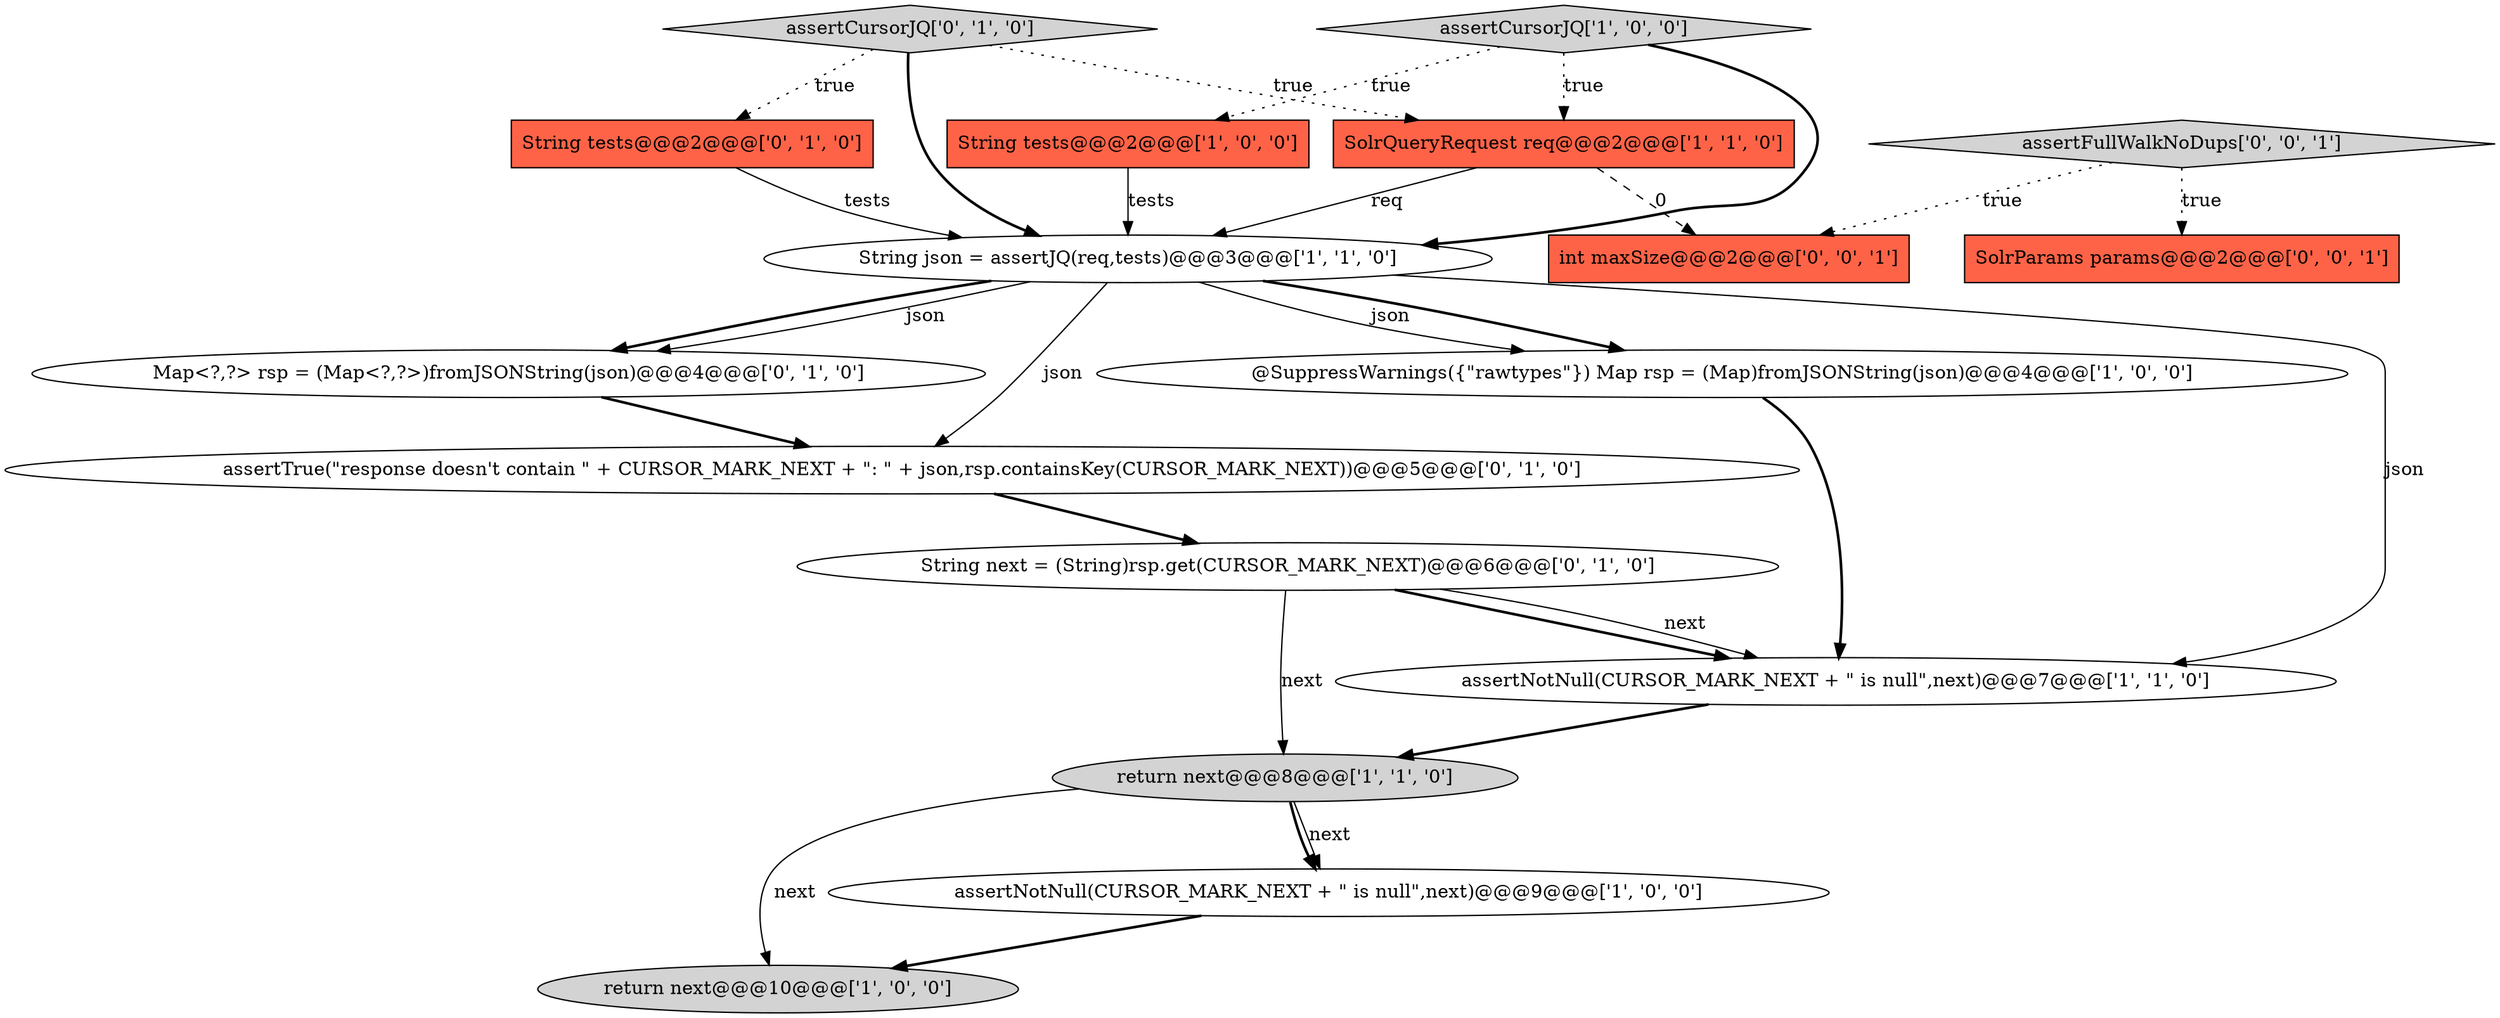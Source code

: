 digraph {
3 [style = filled, label = "return next@@@8@@@['1', '1', '0']", fillcolor = lightgray, shape = ellipse image = "AAA0AAABBB1BBB"];
10 [style = filled, label = "assertCursorJQ['0', '1', '0']", fillcolor = lightgray, shape = diamond image = "AAA0AAABBB2BBB"];
14 [style = filled, label = "SolrParams params@@@2@@@['0', '0', '1']", fillcolor = tomato, shape = box image = "AAA0AAABBB3BBB"];
9 [style = filled, label = "String next = (String)rsp.get(CURSOR_MARK_NEXT)@@@6@@@['0', '1', '0']", fillcolor = white, shape = ellipse image = "AAA0AAABBB2BBB"];
8 [style = filled, label = "SolrQueryRequest req@@@2@@@['1', '1', '0']", fillcolor = tomato, shape = box image = "AAA0AAABBB1BBB"];
11 [style = filled, label = "String tests@@@2@@@['0', '1', '0']", fillcolor = tomato, shape = box image = "AAA0AAABBB2BBB"];
7 [style = filled, label = "assertNotNull(CURSOR_MARK_NEXT + \" is null\",next)@@@9@@@['1', '0', '0']", fillcolor = white, shape = ellipse image = "AAA0AAABBB1BBB"];
13 [style = filled, label = "Map<?,?> rsp = (Map<?,?>)fromJSONString(json)@@@4@@@['0', '1', '0']", fillcolor = white, shape = ellipse image = "AAA0AAABBB2BBB"];
1 [style = filled, label = "return next@@@10@@@['1', '0', '0']", fillcolor = lightgray, shape = ellipse image = "AAA0AAABBB1BBB"];
15 [style = filled, label = "int maxSize@@@2@@@['0', '0', '1']", fillcolor = tomato, shape = box image = "AAA0AAABBB3BBB"];
0 [style = filled, label = "assertCursorJQ['1', '0', '0']", fillcolor = lightgray, shape = diamond image = "AAA0AAABBB1BBB"];
4 [style = filled, label = "assertNotNull(CURSOR_MARK_NEXT + \" is null\",next)@@@7@@@['1', '1', '0']", fillcolor = white, shape = ellipse image = "AAA0AAABBB1BBB"];
12 [style = filled, label = "assertTrue(\"response doesn't contain \" + CURSOR_MARK_NEXT + \": \" + json,rsp.containsKey(CURSOR_MARK_NEXT))@@@5@@@['0', '1', '0']", fillcolor = white, shape = ellipse image = "AAA0AAABBB2BBB"];
6 [style = filled, label = "@SuppressWarnings({\"rawtypes\"}) Map rsp = (Map)fromJSONString(json)@@@4@@@['1', '0', '0']", fillcolor = white, shape = ellipse image = "AAA0AAABBB1BBB"];
16 [style = filled, label = "assertFullWalkNoDups['0', '0', '1']", fillcolor = lightgray, shape = diamond image = "AAA0AAABBB3BBB"];
2 [style = filled, label = "String tests@@@2@@@['1', '0', '0']", fillcolor = tomato, shape = box image = "AAA0AAABBB1BBB"];
5 [style = filled, label = "String json = assertJQ(req,tests)@@@3@@@['1', '1', '0']", fillcolor = white, shape = ellipse image = "AAA0AAABBB1BBB"];
0->2 [style = dotted, label="true"];
3->1 [style = solid, label="next"];
6->4 [style = bold, label=""];
9->4 [style = bold, label=""];
11->5 [style = solid, label="tests"];
0->8 [style = dotted, label="true"];
9->3 [style = solid, label="next"];
3->7 [style = solid, label="next"];
8->5 [style = solid, label="req"];
5->12 [style = solid, label="json"];
16->14 [style = dotted, label="true"];
5->4 [style = solid, label="json"];
9->4 [style = solid, label="next"];
3->7 [style = bold, label=""];
16->15 [style = dotted, label="true"];
5->13 [style = bold, label=""];
12->9 [style = bold, label=""];
5->13 [style = solid, label="json"];
5->6 [style = solid, label="json"];
13->12 [style = bold, label=""];
2->5 [style = solid, label="tests"];
10->8 [style = dotted, label="true"];
8->15 [style = dashed, label="0"];
7->1 [style = bold, label=""];
0->5 [style = bold, label=""];
10->11 [style = dotted, label="true"];
4->3 [style = bold, label=""];
10->5 [style = bold, label=""];
5->6 [style = bold, label=""];
}
